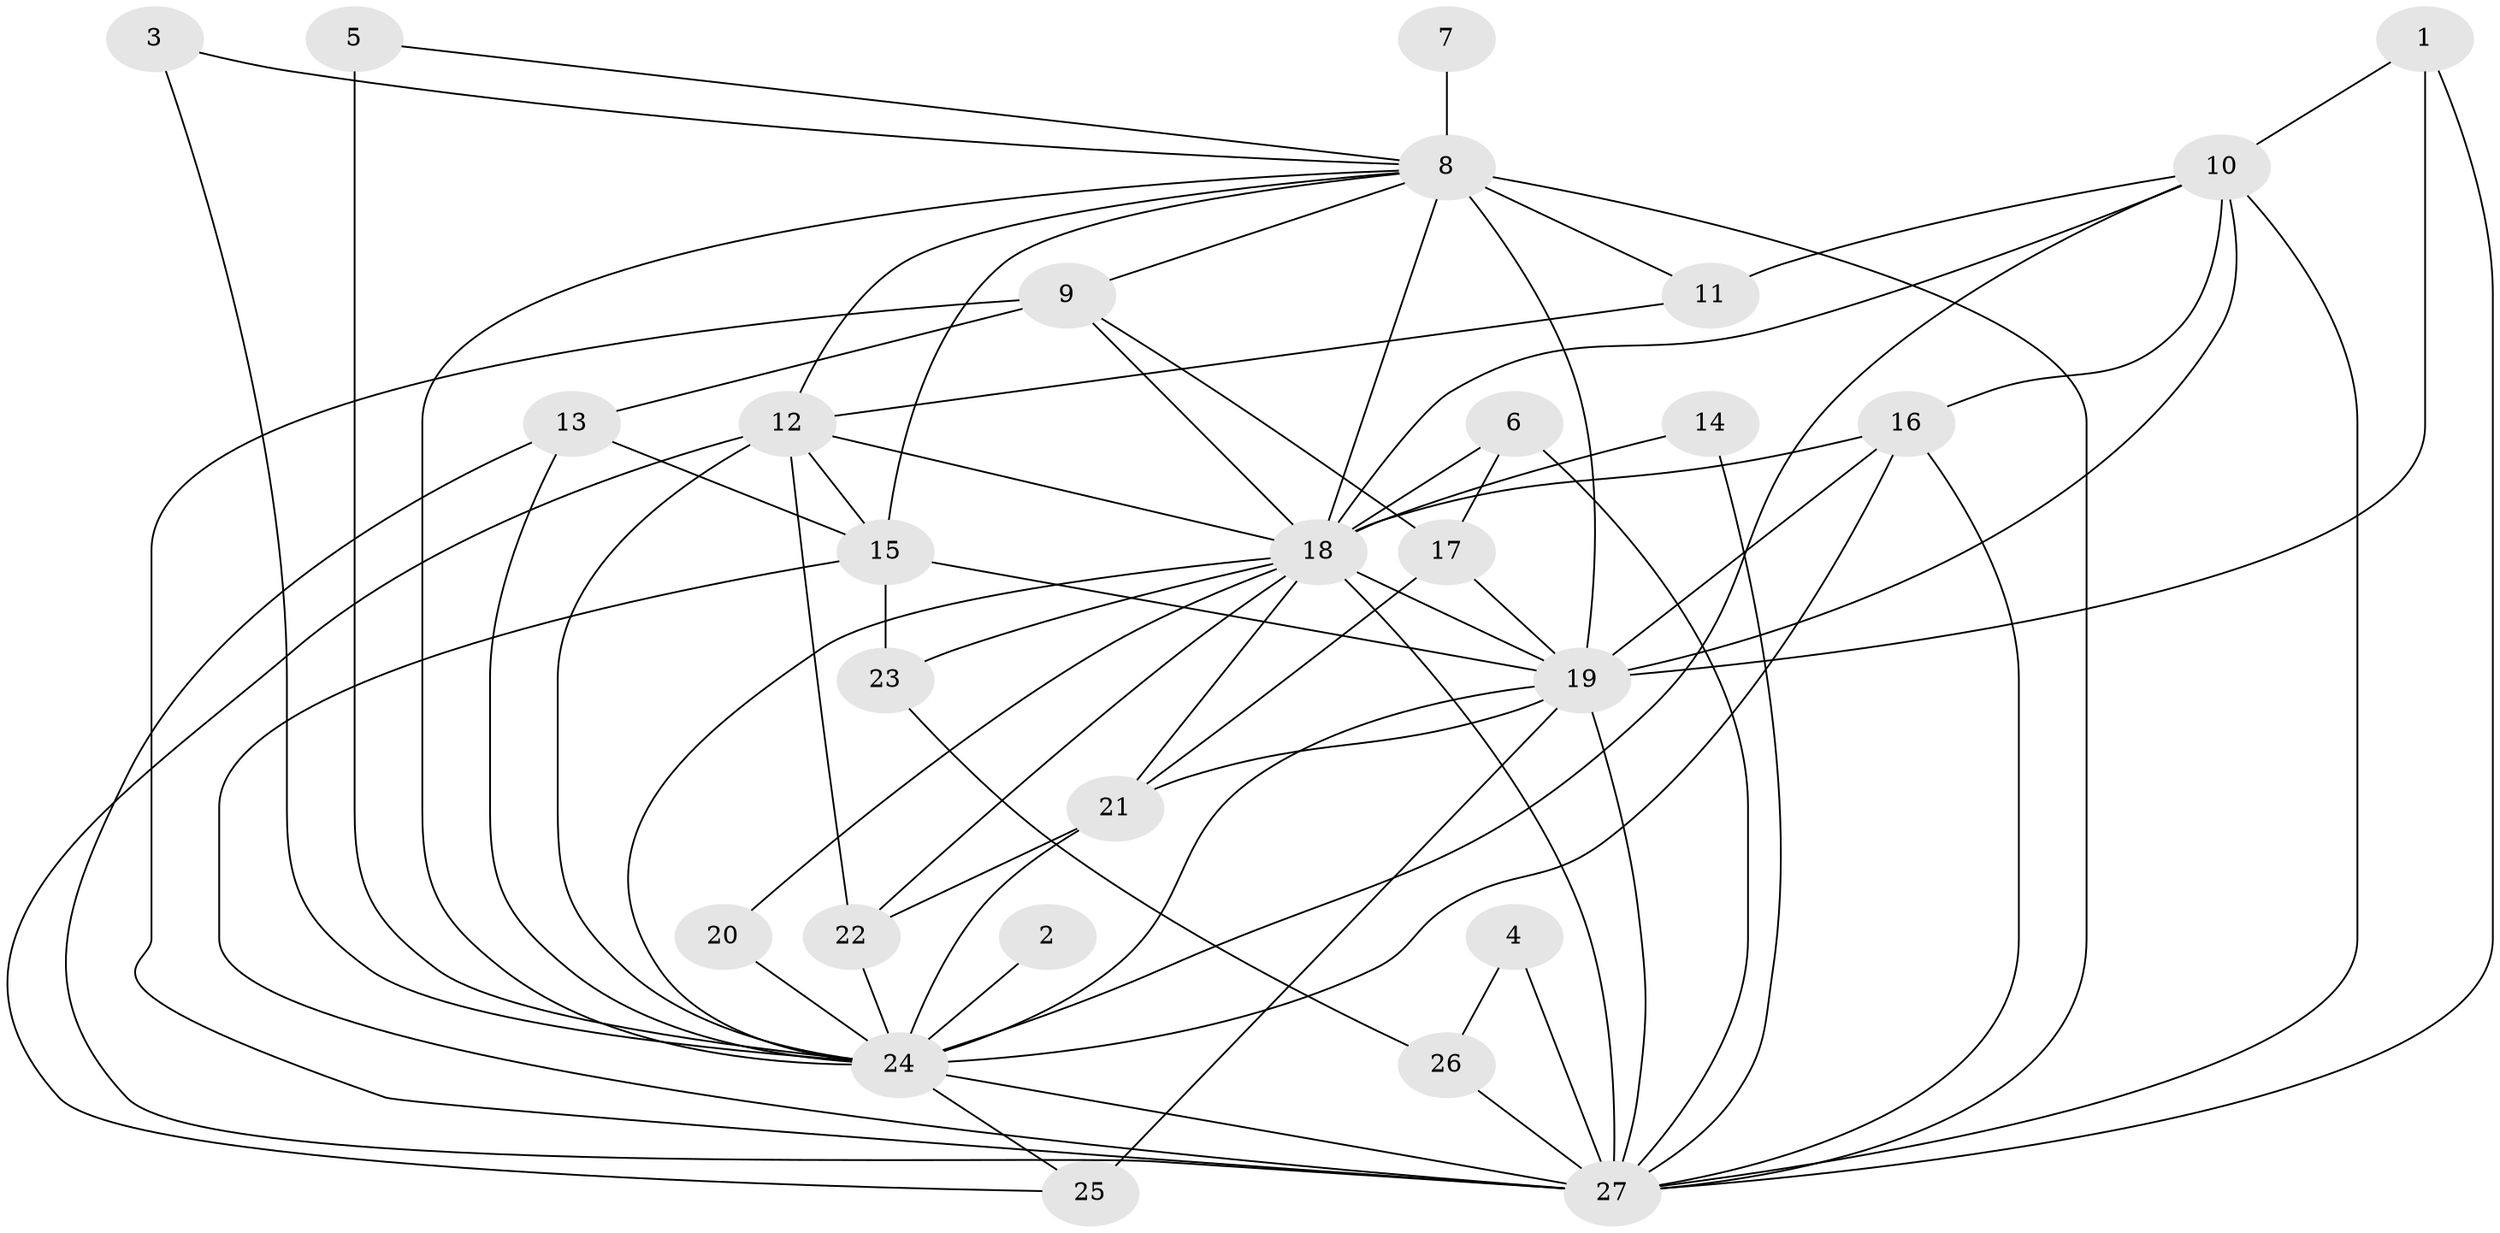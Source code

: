 // original degree distribution, {21: 0.011235955056179775, 14: 0.011235955056179775, 16: 0.011235955056179775, 17: 0.033707865168539325, 23: 0.02247191011235955, 12: 0.011235955056179775, 29: 0.011235955056179775, 7: 0.011235955056179775, 4: 0.06741573033707865, 2: 0.5168539325842697, 3: 0.21348314606741572, 6: 0.02247191011235955, 5: 0.056179775280898875}
// Generated by graph-tools (version 1.1) at 2025/36/03/04/25 23:36:28]
// undirected, 27 vertices, 71 edges
graph export_dot {
  node [color=gray90,style=filled];
  1;
  2;
  3;
  4;
  5;
  6;
  7;
  8;
  9;
  10;
  11;
  12;
  13;
  14;
  15;
  16;
  17;
  18;
  19;
  20;
  21;
  22;
  23;
  24;
  25;
  26;
  27;
  1 -- 10 [weight=1.0];
  1 -- 19 [weight=1.0];
  1 -- 27 [weight=1.0];
  2 -- 24 [weight=1.0];
  3 -- 8 [weight=1.0];
  3 -- 24 [weight=1.0];
  4 -- 26 [weight=1.0];
  4 -- 27 [weight=1.0];
  5 -- 8 [weight=1.0];
  5 -- 24 [weight=2.0];
  6 -- 17 [weight=1.0];
  6 -- 18 [weight=1.0];
  6 -- 27 [weight=2.0];
  7 -- 8 [weight=1.0];
  8 -- 9 [weight=1.0];
  8 -- 11 [weight=1.0];
  8 -- 12 [weight=1.0];
  8 -- 15 [weight=1.0];
  8 -- 18 [weight=4.0];
  8 -- 19 [weight=2.0];
  8 -- 24 [weight=1.0];
  8 -- 27 [weight=7.0];
  9 -- 13 [weight=1.0];
  9 -- 17 [weight=1.0];
  9 -- 18 [weight=2.0];
  9 -- 27 [weight=3.0];
  10 -- 11 [weight=1.0];
  10 -- 16 [weight=1.0];
  10 -- 18 [weight=1.0];
  10 -- 19 [weight=1.0];
  10 -- 24 [weight=1.0];
  10 -- 27 [weight=1.0];
  11 -- 12 [weight=1.0];
  12 -- 15 [weight=1.0];
  12 -- 18 [weight=1.0];
  12 -- 22 [weight=1.0];
  12 -- 24 [weight=1.0];
  12 -- 25 [weight=2.0];
  13 -- 15 [weight=1.0];
  13 -- 24 [weight=1.0];
  13 -- 27 [weight=1.0];
  14 -- 18 [weight=2.0];
  14 -- 27 [weight=2.0];
  15 -- 19 [weight=1.0];
  15 -- 23 [weight=1.0];
  15 -- 27 [weight=3.0];
  16 -- 18 [weight=2.0];
  16 -- 19 [weight=2.0];
  16 -- 24 [weight=1.0];
  16 -- 27 [weight=1.0];
  17 -- 19 [weight=1.0];
  17 -- 21 [weight=1.0];
  18 -- 19 [weight=6.0];
  18 -- 20 [weight=1.0];
  18 -- 21 [weight=1.0];
  18 -- 22 [weight=1.0];
  18 -- 23 [weight=3.0];
  18 -- 24 [weight=5.0];
  18 -- 27 [weight=9.0];
  19 -- 21 [weight=1.0];
  19 -- 24 [weight=4.0];
  19 -- 25 [weight=3.0];
  19 -- 27 [weight=8.0];
  20 -- 24 [weight=2.0];
  21 -- 22 [weight=1.0];
  21 -- 24 [weight=1.0];
  22 -- 24 [weight=1.0];
  23 -- 26 [weight=1.0];
  24 -- 25 [weight=1.0];
  24 -- 27 [weight=5.0];
  26 -- 27 [weight=2.0];
}
